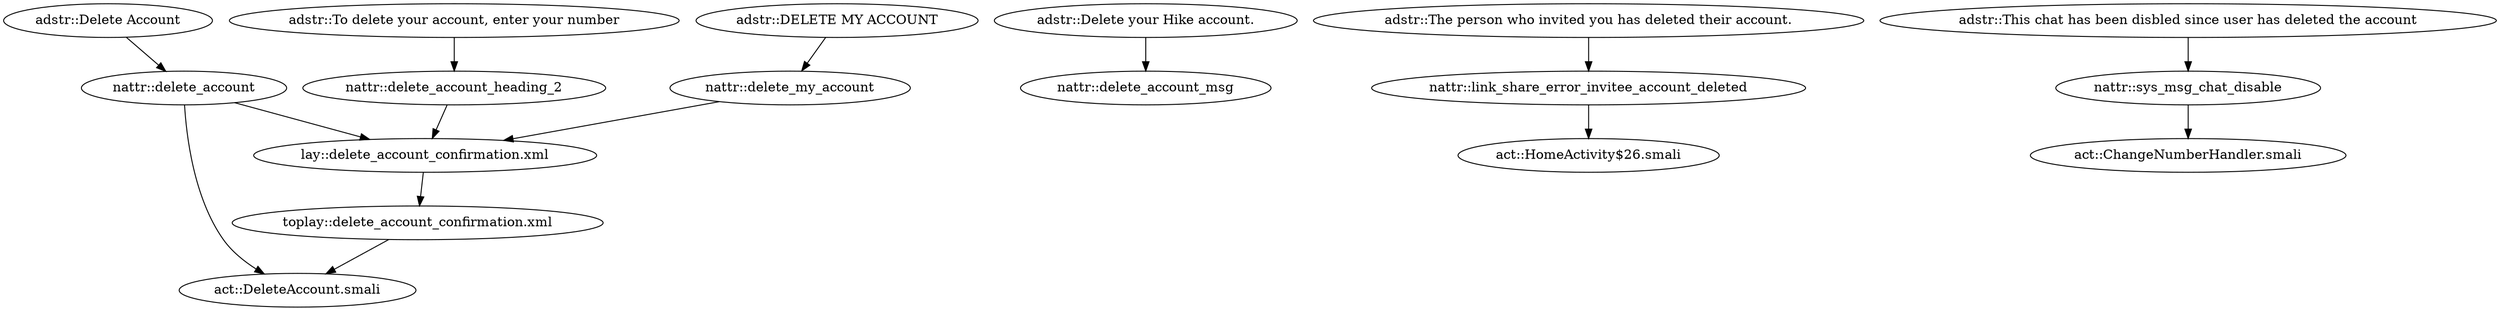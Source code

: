 digraph G {
"adstr::Delete Account" -> "nattr::delete_account"
"adstr::To delete your account, enter your number" -> "nattr::delete_account_heading_2"
"adstr::Delete your Hike account." -> "nattr::delete_account_msg"
"adstr::DELETE MY ACCOUNT" -> "nattr::delete_my_account"
"adstr::The person who invited you has deleted their account." -> "nattr::link_share_error_invitee_account_deleted"
"adstr::This chat has been disbled since user has deleted the account" -> "nattr::sys_msg_chat_disable"
"nattr::delete_account" -> "lay::delete_account_confirmation.xml"
"nattr::delete_account_heading_2" -> "lay::delete_account_confirmation.xml"
"nattr::delete_my_account" -> "lay::delete_account_confirmation.xml"
"nattr::delete_account" -> "act::DeleteAccount.smali"
"nattr::link_share_error_invitee_account_deleted" -> "act::HomeActivity$26.smali"
"nattr::sys_msg_chat_disable" -> "act::ChangeNumberHandler.smali"
"lay::delete_account_confirmation.xml" -> "toplay::delete_account_confirmation.xml"
"toplay::delete_account_confirmation.xml" -> "act::DeleteAccount.smali"
}
